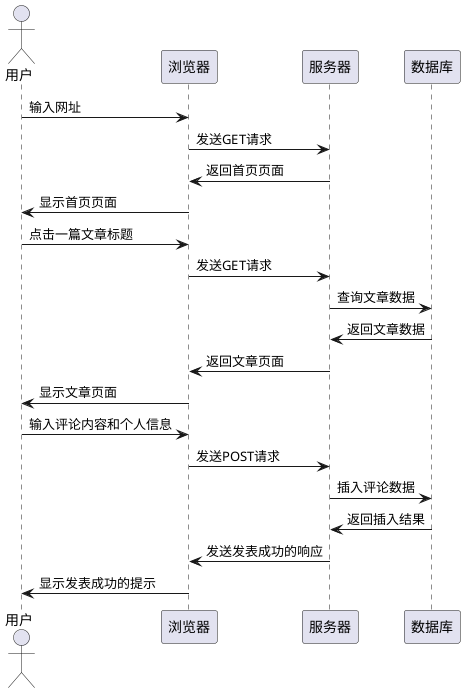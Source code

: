 @startuml
actor 用户
participant "浏览器" as browser
participant "服务器" as server
participant "数据库" as db

用户 -> browser: 输入网址
browser -> server: 发送GET请求
server -> browser: 返回首页页面
browser -> 用户: 显示首页页面
用户 -> browser: 点击一篇文章标题
browser -> server: 发送GET请求
server -> db: 查询文章数据
db -> server: 返回文章数据
server -> browser: 返回文章页面
browser -> 用户: 显示文章页面

用户 -> browser: 输入评论内容和个人信息
browser -> server: 发送POST请求
server -> db: 插入评论数据
db -> server: 返回插入结果
server -> browser: 发送发表成功的响应
browser -> 用户: 显示发表成功的提示

@enduml
